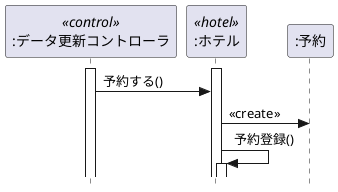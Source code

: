 @startuml
hide footbox
skinparam style strictuml
participant ":データ更新コントローラ"<<control>>
participant ":ホテル"<<hotel>>
participant ":予約"
activate ":データ更新コントローラ"
activate ":ホテル"
":データ更新コントローラ" -> ":ホテル":予約する()
":ホテル" -> ":予約":<<create>>
":ホテル" -> ":ホテル":予約登録()
activate ":ホテル"
@enduml